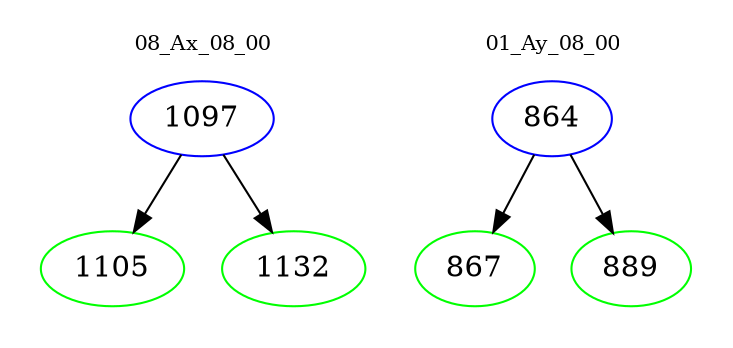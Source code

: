 digraph{
subgraph cluster_0 {
color = white
label = "08_Ax_08_00";
fontsize=10;
T0_1097 [label="1097", color="blue"]
T0_1097 -> T0_1105 [color="black"]
T0_1105 [label="1105", color="green"]
T0_1097 -> T0_1132 [color="black"]
T0_1132 [label="1132", color="green"]
}
subgraph cluster_1 {
color = white
label = "01_Ay_08_00";
fontsize=10;
T1_864 [label="864", color="blue"]
T1_864 -> T1_867 [color="black"]
T1_867 [label="867", color="green"]
T1_864 -> T1_889 [color="black"]
T1_889 [label="889", color="green"]
}
}
